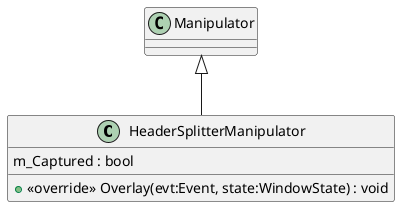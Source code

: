 @startuml
class HeaderSplitterManipulator {
    m_Captured : bool
    + <<override>> Overlay(evt:Event, state:WindowState) : void
}
Manipulator <|-- HeaderSplitterManipulator
@enduml
